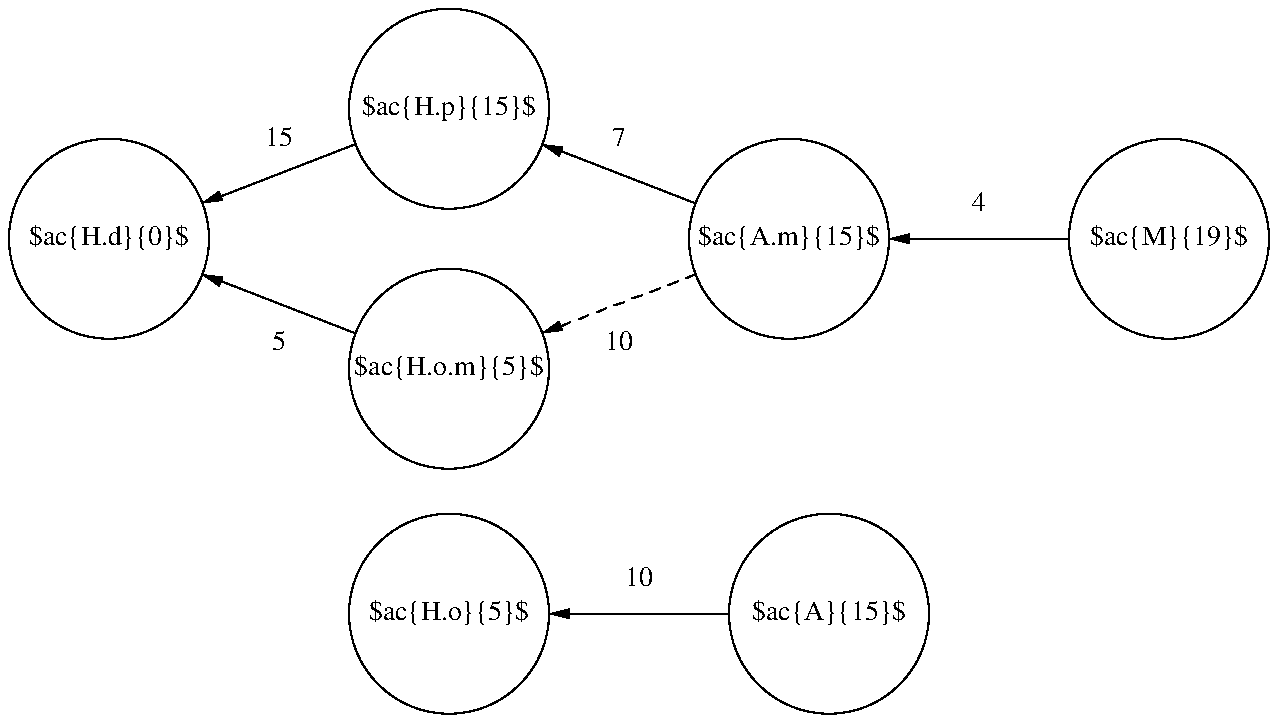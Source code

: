 .PS

circlerad = 0.50;
hunit = 0.30
vunit = 0.15
unumoff = 0.17
dnumoff = 0.20

circle "$\frac{H.d}{0}$";
move right from 1st circle 4*hunit up vunit;
circle "$\frac{H.p}{15}$";
move down from 2nd circle 2*vunit;
circle "$\frac{H.o.m}{5}$";
move right from 3rd circle 4*hunit up vunit;
circle "$\frac{A.m}{15}$";
move right from 4th circle 3*hunit;
circle "$\frac{M}{19}$";
move down from 3rd circle 1.5*vunit;
circle "$\frac{H.o}{5}$";
move right from 6th circle 3*hunit;
circle "$\frac{A}{15}$";

line -> from 2nd circle to 1st circle chop;
line -> from 3rd circle to 1st circle chop;
line -> from 4th circle to 2nd circle chop;
line dashed -> from 4th circle to 3rd circle chop;
line -> from 5th circle to 4th circle chop;
line -> from 7th circle to 6th circle chop;

move up unumoff from 1st line.c "15";
move down dnumoff from 2nd line.c "5";
move up unumoff from 3rd line.c "7";
move down dnumoff from 4th line.c "10";
move up unumoff from 5th line.c "4";
move up unumoff from 6th line.c "10";

.PE
